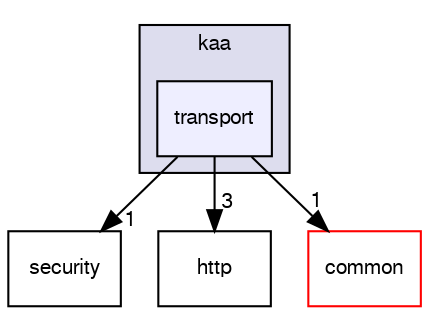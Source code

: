digraph "/var/lib/jenkins/workspace/kaa_release_0_9_0/client/client-multi/client-cpp/kaa/transport" {
  bgcolor=transparent;
  compound=true
  node [ fontsize="10", fontname="FreeSans"];
  edge [ labelfontsize="10", labelfontname="FreeSans"];
  subgraph clusterdir_951d4cf453dead4176aaa049a84f3db0 {
    graph [ bgcolor="#ddddee", pencolor="black", label="kaa" fontname="FreeSans", fontsize="10", URL="dir_951d4cf453dead4176aaa049a84f3db0.html"]
  dir_c550781a03debe6259074c75844760b0 [shape=box, label="transport", style="filled", fillcolor="#eeeeff", pencolor="black", URL="dir_c550781a03debe6259074c75844760b0.html"];
  }
  dir_663c5e3063f0c2fefe3e111baa1e4893 [shape=box label="security" URL="dir_663c5e3063f0c2fefe3e111baa1e4893.html"];
  dir_e4356990bb02df681bf61b508df5cef4 [shape=box label="http" URL="dir_e4356990bb02df681bf61b508df5cef4.html"];
  dir_4ecc634eff9d2cb350bc292edeafcbc9 [shape=box label="common" color="red" URL="dir_4ecc634eff9d2cb350bc292edeafcbc9.html"];
  dir_c550781a03debe6259074c75844760b0->dir_663c5e3063f0c2fefe3e111baa1e4893 [headlabel="1", labeldistance=1.5 headhref="dir_000033_000031.html"];
  dir_c550781a03debe6259074c75844760b0->dir_e4356990bb02df681bf61b508df5cef4 [headlabel="3", labeldistance=1.5 headhref="dir_000033_000023.html"];
  dir_c550781a03debe6259074c75844760b0->dir_4ecc634eff9d2cb350bc292edeafcbc9 [headlabel="1", labeldistance=1.5 headhref="dir_000033_000014.html"];
}
